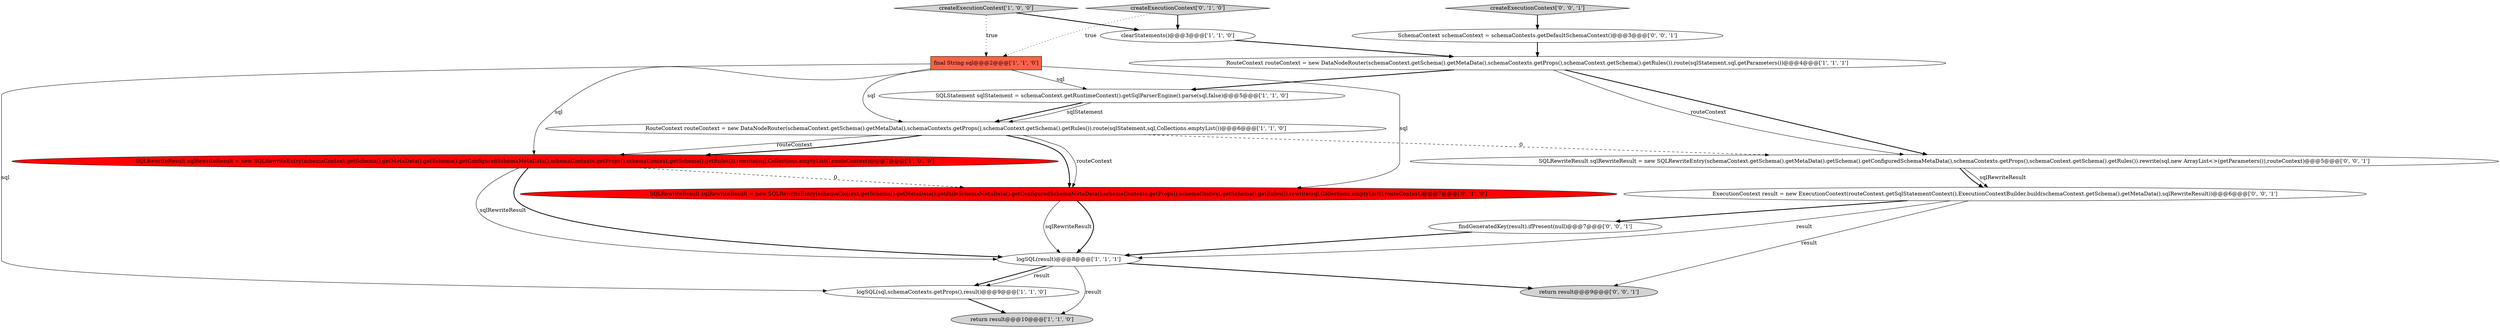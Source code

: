 digraph {
8 [style = filled, label = "return result@@@10@@@['1', '1', '0']", fillcolor = lightgray, shape = ellipse image = "AAA0AAABBB1BBB"];
5 [style = filled, label = "RouteContext routeContext = new DataNodeRouter(schemaContext.getSchema().getMetaData(),schemaContexts.getProps(),schemaContext.getSchema().getRules()).route(sqlStatement,sql,getParameters())@@@4@@@['1', '1', '1']", fillcolor = white, shape = ellipse image = "AAA0AAABBB1BBB"];
4 [style = filled, label = "clearStatements()@@@3@@@['1', '1', '0']", fillcolor = white, shape = ellipse image = "AAA0AAABBB1BBB"];
9 [style = filled, label = "createExecutionContext['1', '0', '0']", fillcolor = lightgray, shape = diamond image = "AAA0AAABBB1BBB"];
13 [style = filled, label = "return result@@@9@@@['0', '0', '1']", fillcolor = lightgray, shape = ellipse image = "AAA0AAABBB3BBB"];
16 [style = filled, label = "findGeneratedKey(result).ifPresent(null)@@@7@@@['0', '0', '1']", fillcolor = white, shape = ellipse image = "AAA0AAABBB3BBB"];
12 [style = filled, label = "SQLRewriteResult sqlRewriteResult = new SQLRewriteEntry(schemaContext.getSchema().getMetaData().getSchema().getConfiguredSchemaMetaData(),schemaContexts.getProps(),schemaContext.getSchema().getRules()).rewrite(sql,new ArrayList<>(getParameters()),routeContext)@@@5@@@['0', '0', '1']", fillcolor = white, shape = ellipse image = "AAA0AAABBB3BBB"];
17 [style = filled, label = "ExecutionContext result = new ExecutionContext(routeContext.getSqlStatementContext(),ExecutionContextBuilder.build(schemaContext.getSchema().getMetaData(),sqlRewriteResult))@@@6@@@['0', '0', '1']", fillcolor = white, shape = ellipse image = "AAA0AAABBB3BBB"];
10 [style = filled, label = "SQLRewriteResult sqlRewriteResult = new SQLRewriteEntry(schemaContext.getSchema().getMetaData().getRuleSchemaMetaData().getConfiguredSchemaMetaData(),schemaContexts.getProps(),schemaContext.getSchema().getRules()).rewrite(sql,Collections.emptyList(),routeContext)@@@7@@@['0', '1', '0']", fillcolor = red, shape = ellipse image = "AAA1AAABBB2BBB"];
3 [style = filled, label = "final String sql@@@2@@@['1', '1', '0']", fillcolor = tomato, shape = box image = "AAA0AAABBB1BBB"];
6 [style = filled, label = "RouteContext routeContext = new DataNodeRouter(schemaContext.getSchema().getMetaData(),schemaContexts.getProps(),schemaContext.getSchema().getRules()).route(sqlStatement,sql,Collections.emptyList())@@@6@@@['1', '1', '0']", fillcolor = white, shape = ellipse image = "AAA0AAABBB1BBB"];
1 [style = filled, label = "SQLStatement sqlStatement = schemaContext.getRuntimeContext().getSqlParserEngine().parse(sql,false)@@@5@@@['1', '1', '0']", fillcolor = white, shape = ellipse image = "AAA0AAABBB1BBB"];
0 [style = filled, label = "logSQL(result)@@@8@@@['1', '1', '1']", fillcolor = white, shape = ellipse image = "AAA0AAABBB1BBB"];
11 [style = filled, label = "createExecutionContext['0', '1', '0']", fillcolor = lightgray, shape = diamond image = "AAA0AAABBB2BBB"];
7 [style = filled, label = "SQLRewriteResult sqlRewriteResult = new SQLRewriteEntry(schemaContext.getSchema().getMetaData().getSchema().getConfiguredSchemaMetaData(),schemaContexts.getProps(),schemaContext.getSchema().getRules()).rewrite(sql,Collections.emptyList(),routeContext)@@@7@@@['1', '0', '0']", fillcolor = red, shape = ellipse image = "AAA1AAABBB1BBB"];
2 [style = filled, label = "logSQL(sql,schemaContexts.getProps(),result)@@@9@@@['1', '1', '0']", fillcolor = white, shape = ellipse image = "AAA0AAABBB1BBB"];
15 [style = filled, label = "SchemaContext schemaContext = schemaContexts.getDefaultSchemaContext()@@@3@@@['0', '0', '1']", fillcolor = white, shape = ellipse image = "AAA0AAABBB3BBB"];
14 [style = filled, label = "createExecutionContext['0', '0', '1']", fillcolor = lightgray, shape = diamond image = "AAA0AAABBB3BBB"];
16->0 [style = bold, label=""];
10->0 [style = solid, label="sqlRewriteResult"];
3->1 [style = solid, label="sql"];
0->13 [style = bold, label=""];
3->10 [style = solid, label="sql"];
6->7 [style = solid, label="routeContext"];
9->4 [style = bold, label=""];
0->2 [style = bold, label=""];
11->4 [style = bold, label=""];
12->17 [style = bold, label=""];
7->0 [style = bold, label=""];
3->6 [style = solid, label="sql"];
17->13 [style = solid, label="result"];
3->2 [style = solid, label="sql"];
15->5 [style = bold, label=""];
6->12 [style = dashed, label="0"];
0->2 [style = solid, label="result"];
5->1 [style = bold, label=""];
3->7 [style = solid, label="sql"];
1->6 [style = bold, label=""];
0->8 [style = solid, label="result"];
5->12 [style = bold, label=""];
12->17 [style = solid, label="sqlRewriteResult"];
6->10 [style = bold, label=""];
17->0 [style = solid, label="result"];
10->0 [style = bold, label=""];
7->0 [style = solid, label="sqlRewriteResult"];
7->10 [style = dashed, label="0"];
5->12 [style = solid, label="routeContext"];
14->15 [style = bold, label=""];
6->10 [style = solid, label="routeContext"];
6->7 [style = bold, label=""];
11->3 [style = dotted, label="true"];
4->5 [style = bold, label=""];
9->3 [style = dotted, label="true"];
17->16 [style = bold, label=""];
2->8 [style = bold, label=""];
1->6 [style = solid, label="sqlStatement"];
}
